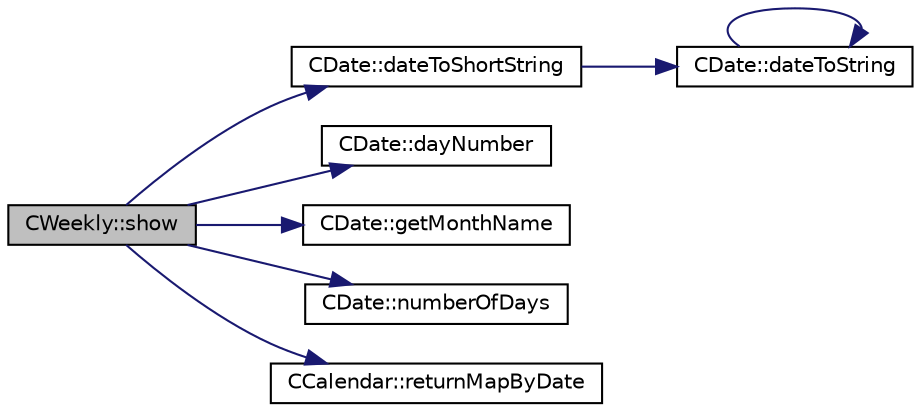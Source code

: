 digraph "CWeekly::show"
{
 // LATEX_PDF_SIZE
  edge [fontname="Helvetica",fontsize="10",labelfontname="Helvetica",labelfontsize="10"];
  node [fontname="Helvetica",fontsize="10",shape=record];
  rankdir="LR";
  Node1 [label="CWeekly::show",height=0.2,width=0.4,color="black", fillcolor="grey75", style="filled", fontcolor="black",tooltip=" "];
  Node1 -> Node2 [color="midnightblue",fontsize="10",style="solid",fontname="Helvetica"];
  Node2 [label="CDate::dateToShortString",height=0.2,width=0.4,color="black", fillcolor="white", style="filled",URL="$classCDate.html#a8e9eaa747b68a19f8cbd9a368208253f",tooltip=" "];
  Node2 -> Node3 [color="midnightblue",fontsize="10",style="solid",fontname="Helvetica"];
  Node3 [label="CDate::dateToString",height=0.2,width=0.4,color="black", fillcolor="white", style="filled",URL="$classCDate.html#a423487379fcbc97fa86585126ad8dee9",tooltip=" "];
  Node3 -> Node3 [color="midnightblue",fontsize="10",style="solid",fontname="Helvetica"];
  Node1 -> Node4 [color="midnightblue",fontsize="10",style="solid",fontname="Helvetica"];
  Node4 [label="CDate::dayNumber",height=0.2,width=0.4,color="black", fillcolor="white", style="filled",URL="$classCDate.html#a471e0b949ef06f2dbc45dcf26c6d8c23",tooltip=" "];
  Node1 -> Node5 [color="midnightblue",fontsize="10",style="solid",fontname="Helvetica"];
  Node5 [label="CDate::getMonthName",height=0.2,width=0.4,color="black", fillcolor="white", style="filled",URL="$classCDate.html#a3fab11307b171e155455b66193821eb8",tooltip=" "];
  Node1 -> Node6 [color="midnightblue",fontsize="10",style="solid",fontname="Helvetica"];
  Node6 [label="CDate::numberOfDays",height=0.2,width=0.4,color="black", fillcolor="white", style="filled",URL="$classCDate.html#a14125ca46ce83ccd3f4b9d9f873caf6d",tooltip=" "];
  Node1 -> Node7 [color="midnightblue",fontsize="10",style="solid",fontname="Helvetica"];
  Node7 [label="CCalendar::returnMapByDate",height=0.2,width=0.4,color="black", fillcolor="white", style="filled",URL="$classCCalendar.html#a6dcbdf6dedfadc8905159e522a87cead",tooltip=" "];
}
